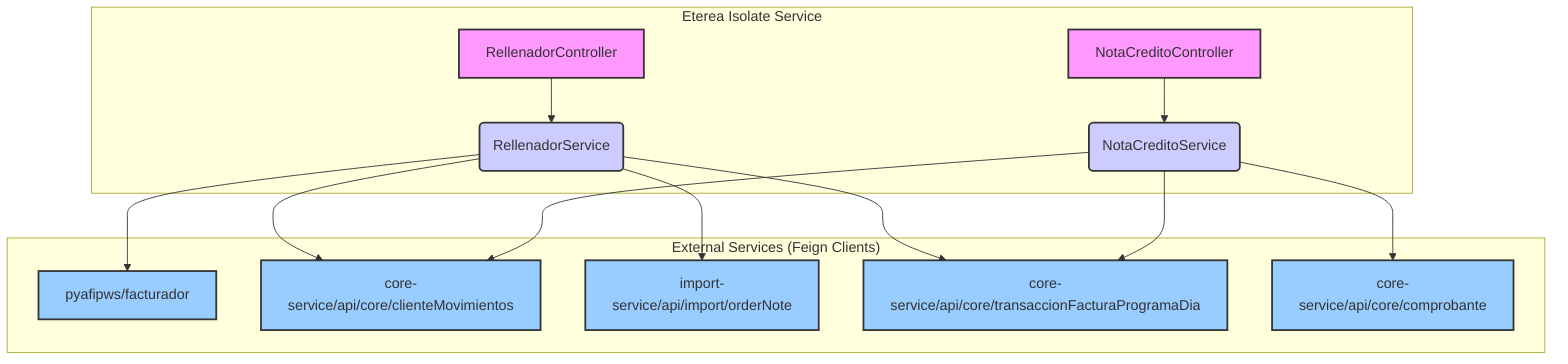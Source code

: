 graph TD
    subgraph "Eterea Isolate Service"
        A[RellenadorController] --> B(RellenadorService)
        G[NotaCreditoController] --> H(NotaCreditoService)
    end

    subgraph "External Services (Feign Clients)"
        C[pyafipws/facturador]
        D[core-service/api/core/clienteMovimientos]
        E[import-service/api/import/orderNote]
        F[core-service/api/core/transaccionFacturaProgramaDia]
        I[core-service/api/core/comprobante]
    end

    B --> C
    B --> D
    B --> E
    B --> F
    H --> D
    H --> I
    H --> F

    style A fill:#f9f,stroke:#333,stroke-width:2px
    style B fill:#ccf,stroke:#333,stroke-width:2px
    style G fill:#f9f,stroke:#333,stroke-width:2px
    style H fill:#ccf,stroke:#333,stroke-width:2px
    style C fill:#9cf,stroke:#333,stroke-width:2px
    style D fill:#9cf,stroke:#333,stroke-width:2px
    style E fill:#9cf,stroke:#333,stroke-width:2px
    style F fill:#9cf,stroke:#333,stroke-width:2px
    style I fill:#9cf,stroke:#333,stroke-width:2px